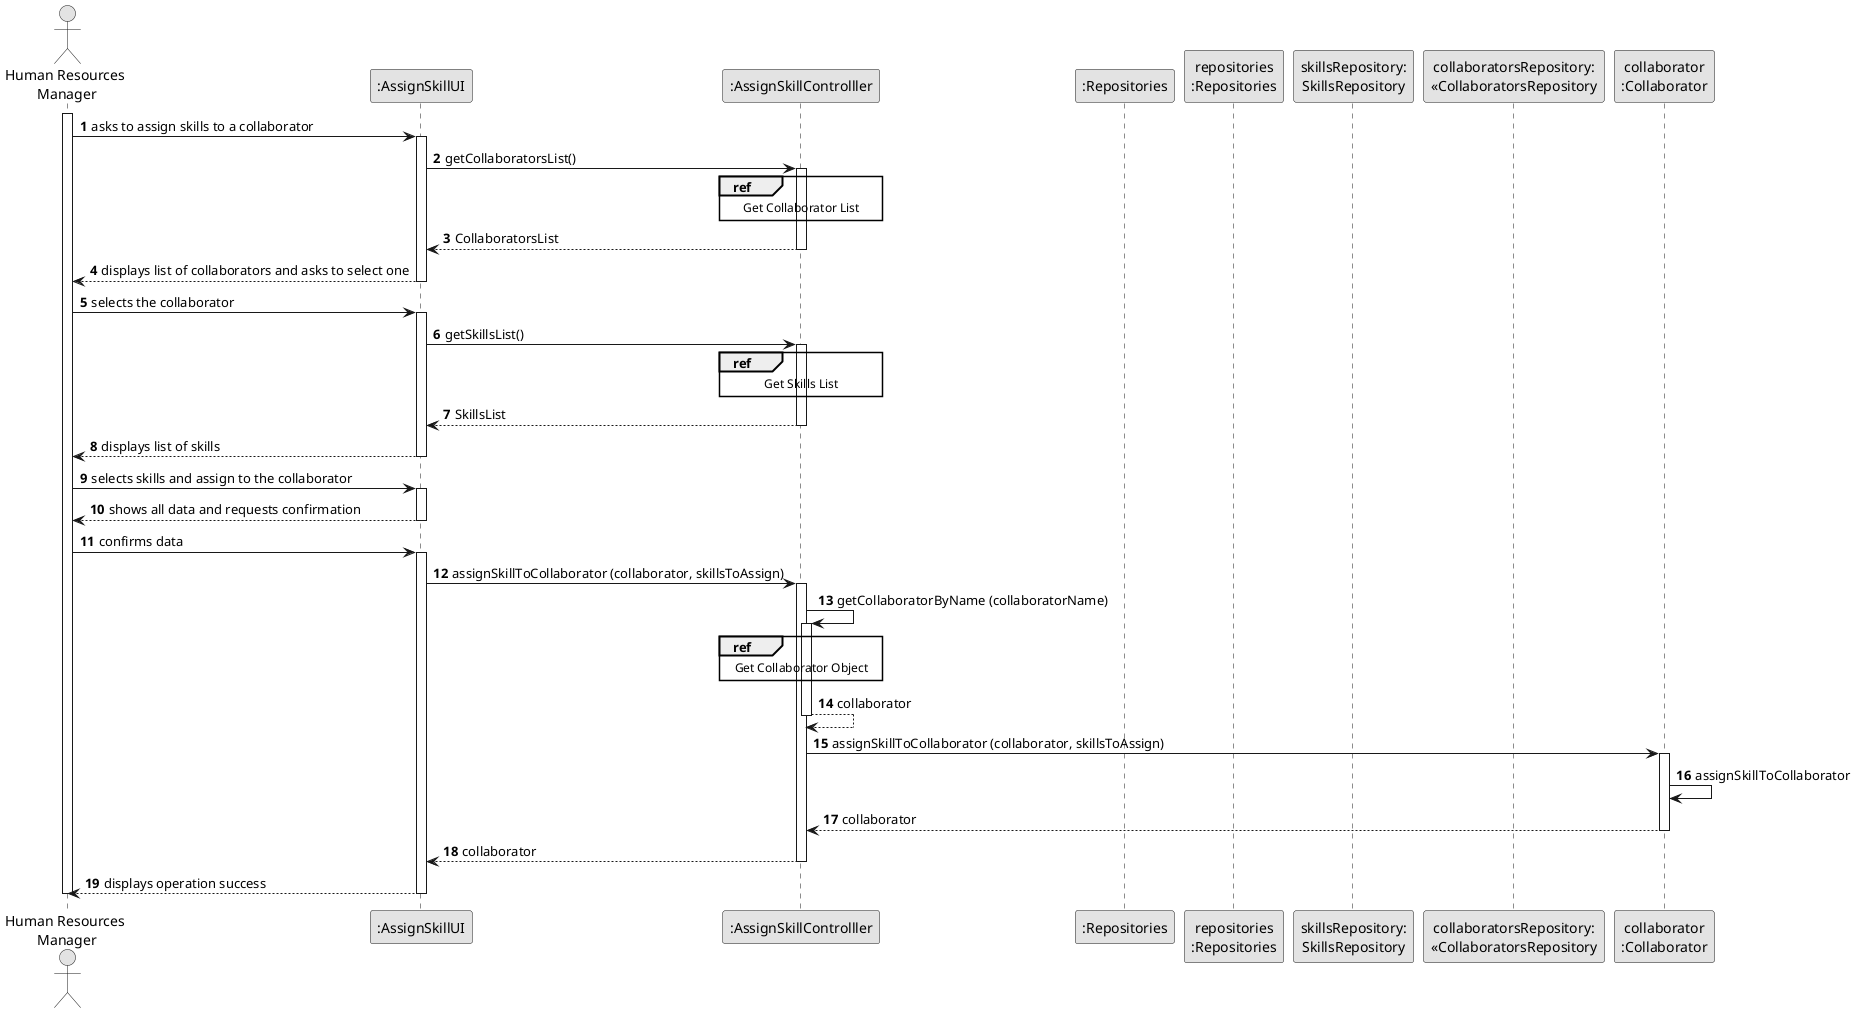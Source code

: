 @startuml
skinparam monochrome true
skinparam packageStyle rectangle
skinparam shadowing false

autonumber

'hide footbox
actor "Human Resources\n Manager" as HRM
participant ":AssignSkillUI" as UI
participant ":AssignSkillControlller" as CTRL
participant ":Repositories" as REP
participant "repositories\n:Repositories" as REPS
participant "skillsRepository:\nSkillsRepository" as SkillsRepository
participant "collaboratorsRepository:\n«CollaboratorsRepository" as collaboratorsRepository
participant "collaborator\n:Collaborator" as COLLABORATOR

activate HRM

        HRM -> UI : asks to assign skills to a collaborator

        activate UI

        UI -> CTRL : getCollaboratorsList()
        activate CTRL

            ref over CTRL
                Get Collaborator List
            end ref

            CTRL --> UI : CollaboratorsList
            deactivate CTRL

            UI --> HRM : displays list of collaborators and asks to select one
        deactivate UI

    HRM -> UI : selects the collaborator
    activate UI

    UI -> CTRL : getSkillsList()
        activate CTRL

            ref over CTRL
                Get Skills List
            end ref

            CTRL --> UI : SkillsList
            deactivate CTRL

        UI --> HRM : displays list of skills
    deactivate UI

    HRM -> UI : selects skills and assign to the collaborator
    activate UI

        UI --> HRM : shows all data and requests confirmation
    deactivate UI

    HRM -> UI : confirms data
    activate UI

        UI -> CTRL: assignSkillToCollaborator (collaborator, skillsToAssign)

                activate CTRL

                    CTRL -> CTRL: getCollaboratorByName (collaboratorName)
                    activate CTRL

                    ref over CTRL
                        Get Collaborator Object
                    end ref

                    CTRL --> CTRL: collaborator
                    deactivate CTRL

                    CTRL -> COLLABORATOR: assignSkillToCollaborator (collaborator, skillsToAssign)
                    activate COLLABORATOR

                    COLLABORATOR -> COLLABORATOR : assignSkillToCollaborator

                    COLLABORATOR --> CTRL : collaborator
                    deactivate COLLABORATOR


                CTRL --> UI: collaborator
                deactivate CTRL
            UI --> HRM: displays operation success
    deactivate UI

deactivate HRM

@enduml